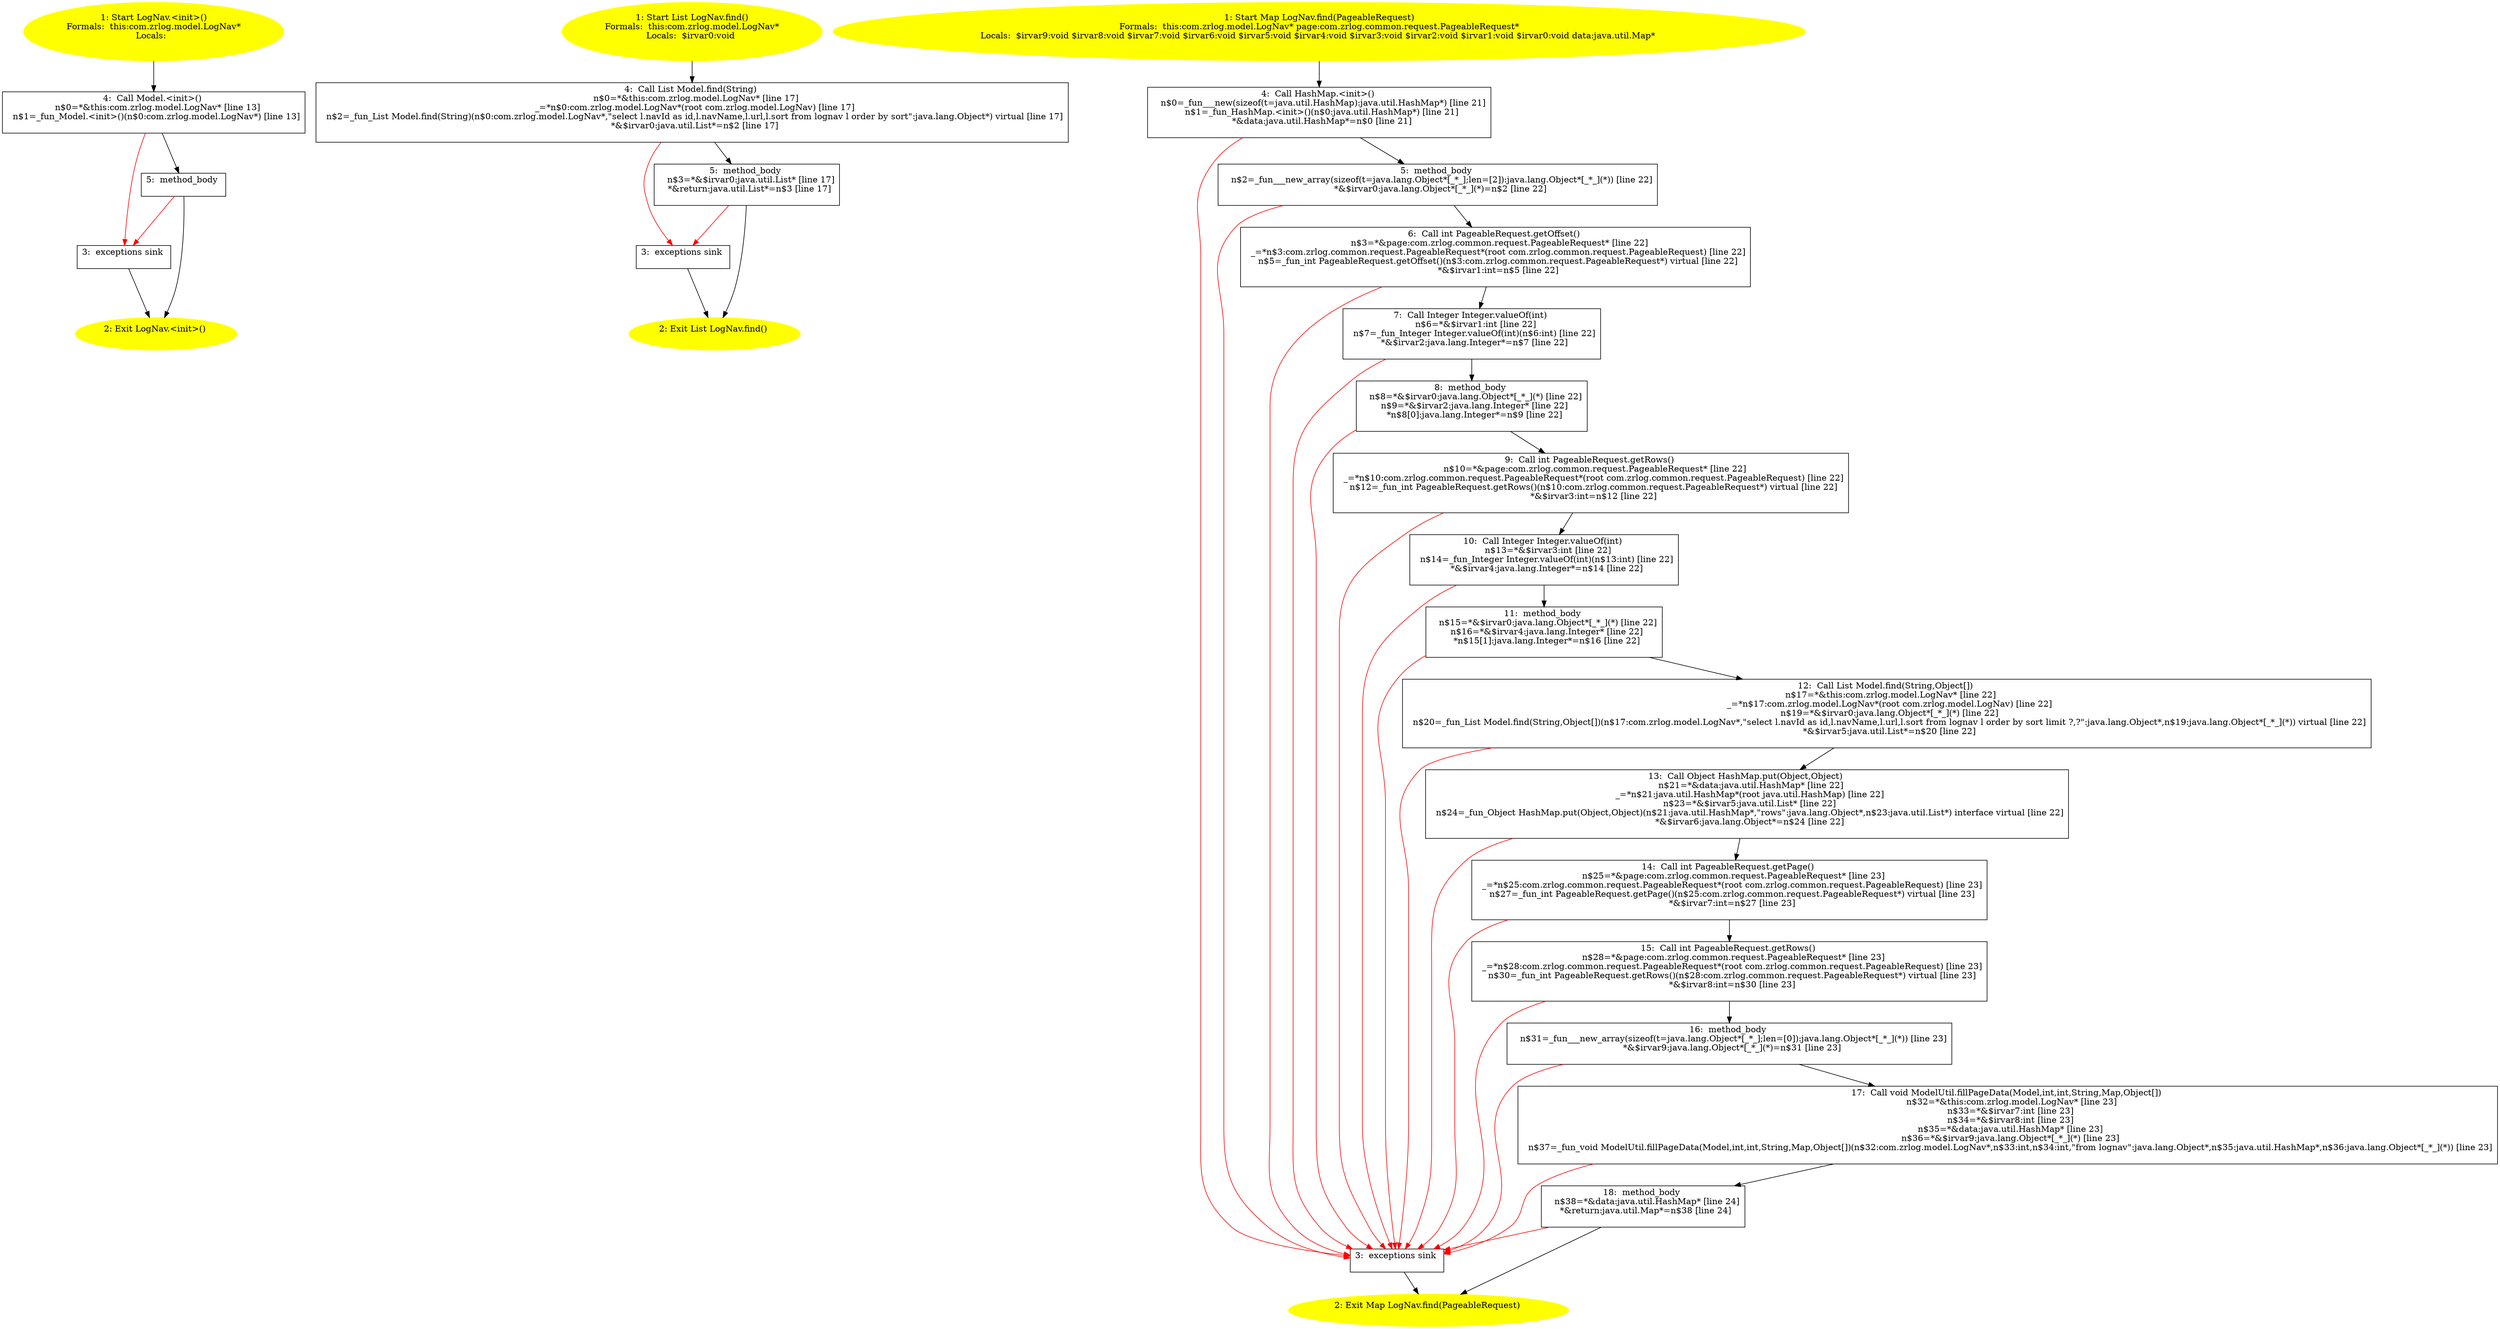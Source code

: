 /* @generated */
digraph cfg {
"com.zrlog.model.LogNav.<init>().1909bb40023f282405d95571c23856bc_1" [label="1: Start LogNav.<init>()\nFormals:  this:com.zrlog.model.LogNav*\nLocals:  \n  " color=yellow style=filled]
	

	 "com.zrlog.model.LogNav.<init>().1909bb40023f282405d95571c23856bc_1" -> "com.zrlog.model.LogNav.<init>().1909bb40023f282405d95571c23856bc_4" ;
"com.zrlog.model.LogNav.<init>().1909bb40023f282405d95571c23856bc_2" [label="2: Exit LogNav.<init>() \n  " color=yellow style=filled]
	

"com.zrlog.model.LogNav.<init>().1909bb40023f282405d95571c23856bc_3" [label="3:  exceptions sink \n  " shape="box"]
	

	 "com.zrlog.model.LogNav.<init>().1909bb40023f282405d95571c23856bc_3" -> "com.zrlog.model.LogNav.<init>().1909bb40023f282405d95571c23856bc_2" ;
"com.zrlog.model.LogNav.<init>().1909bb40023f282405d95571c23856bc_4" [label="4:  Call Model.<init>() \n   n$0=*&this:com.zrlog.model.LogNav* [line 13]\n  n$1=_fun_Model.<init>()(n$0:com.zrlog.model.LogNav*) [line 13]\n " shape="box"]
	

	 "com.zrlog.model.LogNav.<init>().1909bb40023f282405d95571c23856bc_4" -> "com.zrlog.model.LogNav.<init>().1909bb40023f282405d95571c23856bc_5" ;
	 "com.zrlog.model.LogNav.<init>().1909bb40023f282405d95571c23856bc_4" -> "com.zrlog.model.LogNav.<init>().1909bb40023f282405d95571c23856bc_3" [color="red" ];
"com.zrlog.model.LogNav.<init>().1909bb40023f282405d95571c23856bc_5" [label="5:  method_body \n  " shape="box"]
	

	 "com.zrlog.model.LogNav.<init>().1909bb40023f282405d95571c23856bc_5" -> "com.zrlog.model.LogNav.<init>().1909bb40023f282405d95571c23856bc_2" ;
	 "com.zrlog.model.LogNav.<init>().1909bb40023f282405d95571c23856bc_5" -> "com.zrlog.model.LogNav.<init>().1909bb40023f282405d95571c23856bc_3" [color="red" ];
"com.zrlog.model.LogNav.find():java.util.List.c558835a526fe3ad07028c059ae6d434_1" [label="1: Start List LogNav.find()\nFormals:  this:com.zrlog.model.LogNav*\nLocals:  $irvar0:void \n  " color=yellow style=filled]
	

	 "com.zrlog.model.LogNav.find():java.util.List.c558835a526fe3ad07028c059ae6d434_1" -> "com.zrlog.model.LogNav.find():java.util.List.c558835a526fe3ad07028c059ae6d434_4" ;
"com.zrlog.model.LogNav.find():java.util.List.c558835a526fe3ad07028c059ae6d434_2" [label="2: Exit List LogNav.find() \n  " color=yellow style=filled]
	

"com.zrlog.model.LogNav.find():java.util.List.c558835a526fe3ad07028c059ae6d434_3" [label="3:  exceptions sink \n  " shape="box"]
	

	 "com.zrlog.model.LogNav.find():java.util.List.c558835a526fe3ad07028c059ae6d434_3" -> "com.zrlog.model.LogNav.find():java.util.List.c558835a526fe3ad07028c059ae6d434_2" ;
"com.zrlog.model.LogNav.find():java.util.List.c558835a526fe3ad07028c059ae6d434_4" [label="4:  Call List Model.find(String) \n   n$0=*&this:com.zrlog.model.LogNav* [line 17]\n  _=*n$0:com.zrlog.model.LogNav*(root com.zrlog.model.LogNav) [line 17]\n  n$2=_fun_List Model.find(String)(n$0:com.zrlog.model.LogNav*,\"select l.navId as id,l.navName,l.url,l.sort from lognav l order by sort\":java.lang.Object*) virtual [line 17]\n  *&$irvar0:java.util.List*=n$2 [line 17]\n " shape="box"]
	

	 "com.zrlog.model.LogNav.find():java.util.List.c558835a526fe3ad07028c059ae6d434_4" -> "com.zrlog.model.LogNav.find():java.util.List.c558835a526fe3ad07028c059ae6d434_5" ;
	 "com.zrlog.model.LogNav.find():java.util.List.c558835a526fe3ad07028c059ae6d434_4" -> "com.zrlog.model.LogNav.find():java.util.List.c558835a526fe3ad07028c059ae6d434_3" [color="red" ];
"com.zrlog.model.LogNav.find():java.util.List.c558835a526fe3ad07028c059ae6d434_5" [label="5:  method_body \n   n$3=*&$irvar0:java.util.List* [line 17]\n  *&return:java.util.List*=n$3 [line 17]\n " shape="box"]
	

	 "com.zrlog.model.LogNav.find():java.util.List.c558835a526fe3ad07028c059ae6d434_5" -> "com.zrlog.model.LogNav.find():java.util.List.c558835a526fe3ad07028c059ae6d434_2" ;
	 "com.zrlog.model.LogNav.find():java.util.List.c558835a526fe3ad07028c059ae6d434_5" -> "com.zrlog.model.LogNav.find():java.util.List.c558835a526fe3ad07028c059ae6d434_3" [color="red" ];
"com.zrlog.model.LogNav.find(com.zrlog.common.request.PageableRequest):java.util.Map.88c799f4a7dfd086da7c5cff5a730724_1" [label="1: Start Map LogNav.find(PageableRequest)\nFormals:  this:com.zrlog.model.LogNav* page:com.zrlog.common.request.PageableRequest*\nLocals:  $irvar9:void $irvar8:void $irvar7:void $irvar6:void $irvar5:void $irvar4:void $irvar3:void $irvar2:void $irvar1:void $irvar0:void data:java.util.Map* \n  " color=yellow style=filled]
	

	 "com.zrlog.model.LogNav.find(com.zrlog.common.request.PageableRequest):java.util.Map.88c799f4a7dfd086da7c5cff5a730724_1" -> "com.zrlog.model.LogNav.find(com.zrlog.common.request.PageableRequest):java.util.Map.88c799f4a7dfd086da7c5cff5a730724_4" ;
"com.zrlog.model.LogNav.find(com.zrlog.common.request.PageableRequest):java.util.Map.88c799f4a7dfd086da7c5cff5a730724_2" [label="2: Exit Map LogNav.find(PageableRequest) \n  " color=yellow style=filled]
	

"com.zrlog.model.LogNav.find(com.zrlog.common.request.PageableRequest):java.util.Map.88c799f4a7dfd086da7c5cff5a730724_3" [label="3:  exceptions sink \n  " shape="box"]
	

	 "com.zrlog.model.LogNav.find(com.zrlog.common.request.PageableRequest):java.util.Map.88c799f4a7dfd086da7c5cff5a730724_3" -> "com.zrlog.model.LogNav.find(com.zrlog.common.request.PageableRequest):java.util.Map.88c799f4a7dfd086da7c5cff5a730724_2" ;
"com.zrlog.model.LogNav.find(com.zrlog.common.request.PageableRequest):java.util.Map.88c799f4a7dfd086da7c5cff5a730724_4" [label="4:  Call HashMap.<init>() \n   n$0=_fun___new(sizeof(t=java.util.HashMap):java.util.HashMap*) [line 21]\n  n$1=_fun_HashMap.<init>()(n$0:java.util.HashMap*) [line 21]\n  *&data:java.util.HashMap*=n$0 [line 21]\n " shape="box"]
	

	 "com.zrlog.model.LogNav.find(com.zrlog.common.request.PageableRequest):java.util.Map.88c799f4a7dfd086da7c5cff5a730724_4" -> "com.zrlog.model.LogNav.find(com.zrlog.common.request.PageableRequest):java.util.Map.88c799f4a7dfd086da7c5cff5a730724_5" ;
	 "com.zrlog.model.LogNav.find(com.zrlog.common.request.PageableRequest):java.util.Map.88c799f4a7dfd086da7c5cff5a730724_4" -> "com.zrlog.model.LogNav.find(com.zrlog.common.request.PageableRequest):java.util.Map.88c799f4a7dfd086da7c5cff5a730724_3" [color="red" ];
"com.zrlog.model.LogNav.find(com.zrlog.common.request.PageableRequest):java.util.Map.88c799f4a7dfd086da7c5cff5a730724_5" [label="5:  method_body \n   n$2=_fun___new_array(sizeof(t=java.lang.Object*[_*_];len=[2]):java.lang.Object*[_*_](*)) [line 22]\n  *&$irvar0:java.lang.Object*[_*_](*)=n$2 [line 22]\n " shape="box"]
	

	 "com.zrlog.model.LogNav.find(com.zrlog.common.request.PageableRequest):java.util.Map.88c799f4a7dfd086da7c5cff5a730724_5" -> "com.zrlog.model.LogNav.find(com.zrlog.common.request.PageableRequest):java.util.Map.88c799f4a7dfd086da7c5cff5a730724_6" ;
	 "com.zrlog.model.LogNav.find(com.zrlog.common.request.PageableRequest):java.util.Map.88c799f4a7dfd086da7c5cff5a730724_5" -> "com.zrlog.model.LogNav.find(com.zrlog.common.request.PageableRequest):java.util.Map.88c799f4a7dfd086da7c5cff5a730724_3" [color="red" ];
"com.zrlog.model.LogNav.find(com.zrlog.common.request.PageableRequest):java.util.Map.88c799f4a7dfd086da7c5cff5a730724_6" [label="6:  Call int PageableRequest.getOffset() \n   n$3=*&page:com.zrlog.common.request.PageableRequest* [line 22]\n  _=*n$3:com.zrlog.common.request.PageableRequest*(root com.zrlog.common.request.PageableRequest) [line 22]\n  n$5=_fun_int PageableRequest.getOffset()(n$3:com.zrlog.common.request.PageableRequest*) virtual [line 22]\n  *&$irvar1:int=n$5 [line 22]\n " shape="box"]
	

	 "com.zrlog.model.LogNav.find(com.zrlog.common.request.PageableRequest):java.util.Map.88c799f4a7dfd086da7c5cff5a730724_6" -> "com.zrlog.model.LogNav.find(com.zrlog.common.request.PageableRequest):java.util.Map.88c799f4a7dfd086da7c5cff5a730724_7" ;
	 "com.zrlog.model.LogNav.find(com.zrlog.common.request.PageableRequest):java.util.Map.88c799f4a7dfd086da7c5cff5a730724_6" -> "com.zrlog.model.LogNav.find(com.zrlog.common.request.PageableRequest):java.util.Map.88c799f4a7dfd086da7c5cff5a730724_3" [color="red" ];
"com.zrlog.model.LogNav.find(com.zrlog.common.request.PageableRequest):java.util.Map.88c799f4a7dfd086da7c5cff5a730724_7" [label="7:  Call Integer Integer.valueOf(int) \n   n$6=*&$irvar1:int [line 22]\n  n$7=_fun_Integer Integer.valueOf(int)(n$6:int) [line 22]\n  *&$irvar2:java.lang.Integer*=n$7 [line 22]\n " shape="box"]
	

	 "com.zrlog.model.LogNav.find(com.zrlog.common.request.PageableRequest):java.util.Map.88c799f4a7dfd086da7c5cff5a730724_7" -> "com.zrlog.model.LogNav.find(com.zrlog.common.request.PageableRequest):java.util.Map.88c799f4a7dfd086da7c5cff5a730724_8" ;
	 "com.zrlog.model.LogNav.find(com.zrlog.common.request.PageableRequest):java.util.Map.88c799f4a7dfd086da7c5cff5a730724_7" -> "com.zrlog.model.LogNav.find(com.zrlog.common.request.PageableRequest):java.util.Map.88c799f4a7dfd086da7c5cff5a730724_3" [color="red" ];
"com.zrlog.model.LogNav.find(com.zrlog.common.request.PageableRequest):java.util.Map.88c799f4a7dfd086da7c5cff5a730724_8" [label="8:  method_body \n   n$8=*&$irvar0:java.lang.Object*[_*_](*) [line 22]\n  n$9=*&$irvar2:java.lang.Integer* [line 22]\n  *n$8[0]:java.lang.Integer*=n$9 [line 22]\n " shape="box"]
	

	 "com.zrlog.model.LogNav.find(com.zrlog.common.request.PageableRequest):java.util.Map.88c799f4a7dfd086da7c5cff5a730724_8" -> "com.zrlog.model.LogNav.find(com.zrlog.common.request.PageableRequest):java.util.Map.88c799f4a7dfd086da7c5cff5a730724_9" ;
	 "com.zrlog.model.LogNav.find(com.zrlog.common.request.PageableRequest):java.util.Map.88c799f4a7dfd086da7c5cff5a730724_8" -> "com.zrlog.model.LogNav.find(com.zrlog.common.request.PageableRequest):java.util.Map.88c799f4a7dfd086da7c5cff5a730724_3" [color="red" ];
"com.zrlog.model.LogNav.find(com.zrlog.common.request.PageableRequest):java.util.Map.88c799f4a7dfd086da7c5cff5a730724_9" [label="9:  Call int PageableRequest.getRows() \n   n$10=*&page:com.zrlog.common.request.PageableRequest* [line 22]\n  _=*n$10:com.zrlog.common.request.PageableRequest*(root com.zrlog.common.request.PageableRequest) [line 22]\n  n$12=_fun_int PageableRequest.getRows()(n$10:com.zrlog.common.request.PageableRequest*) virtual [line 22]\n  *&$irvar3:int=n$12 [line 22]\n " shape="box"]
	

	 "com.zrlog.model.LogNav.find(com.zrlog.common.request.PageableRequest):java.util.Map.88c799f4a7dfd086da7c5cff5a730724_9" -> "com.zrlog.model.LogNav.find(com.zrlog.common.request.PageableRequest):java.util.Map.88c799f4a7dfd086da7c5cff5a730724_10" ;
	 "com.zrlog.model.LogNav.find(com.zrlog.common.request.PageableRequest):java.util.Map.88c799f4a7dfd086da7c5cff5a730724_9" -> "com.zrlog.model.LogNav.find(com.zrlog.common.request.PageableRequest):java.util.Map.88c799f4a7dfd086da7c5cff5a730724_3" [color="red" ];
"com.zrlog.model.LogNav.find(com.zrlog.common.request.PageableRequest):java.util.Map.88c799f4a7dfd086da7c5cff5a730724_10" [label="10:  Call Integer Integer.valueOf(int) \n   n$13=*&$irvar3:int [line 22]\n  n$14=_fun_Integer Integer.valueOf(int)(n$13:int) [line 22]\n  *&$irvar4:java.lang.Integer*=n$14 [line 22]\n " shape="box"]
	

	 "com.zrlog.model.LogNav.find(com.zrlog.common.request.PageableRequest):java.util.Map.88c799f4a7dfd086da7c5cff5a730724_10" -> "com.zrlog.model.LogNav.find(com.zrlog.common.request.PageableRequest):java.util.Map.88c799f4a7dfd086da7c5cff5a730724_11" ;
	 "com.zrlog.model.LogNav.find(com.zrlog.common.request.PageableRequest):java.util.Map.88c799f4a7dfd086da7c5cff5a730724_10" -> "com.zrlog.model.LogNav.find(com.zrlog.common.request.PageableRequest):java.util.Map.88c799f4a7dfd086da7c5cff5a730724_3" [color="red" ];
"com.zrlog.model.LogNav.find(com.zrlog.common.request.PageableRequest):java.util.Map.88c799f4a7dfd086da7c5cff5a730724_11" [label="11:  method_body \n   n$15=*&$irvar0:java.lang.Object*[_*_](*) [line 22]\n  n$16=*&$irvar4:java.lang.Integer* [line 22]\n  *n$15[1]:java.lang.Integer*=n$16 [line 22]\n " shape="box"]
	

	 "com.zrlog.model.LogNav.find(com.zrlog.common.request.PageableRequest):java.util.Map.88c799f4a7dfd086da7c5cff5a730724_11" -> "com.zrlog.model.LogNav.find(com.zrlog.common.request.PageableRequest):java.util.Map.88c799f4a7dfd086da7c5cff5a730724_12" ;
	 "com.zrlog.model.LogNav.find(com.zrlog.common.request.PageableRequest):java.util.Map.88c799f4a7dfd086da7c5cff5a730724_11" -> "com.zrlog.model.LogNav.find(com.zrlog.common.request.PageableRequest):java.util.Map.88c799f4a7dfd086da7c5cff5a730724_3" [color="red" ];
"com.zrlog.model.LogNav.find(com.zrlog.common.request.PageableRequest):java.util.Map.88c799f4a7dfd086da7c5cff5a730724_12" [label="12:  Call List Model.find(String,Object[]) \n   n$17=*&this:com.zrlog.model.LogNav* [line 22]\n  _=*n$17:com.zrlog.model.LogNav*(root com.zrlog.model.LogNav) [line 22]\n  n$19=*&$irvar0:java.lang.Object*[_*_](*) [line 22]\n  n$20=_fun_List Model.find(String,Object[])(n$17:com.zrlog.model.LogNav*,\"select l.navId as id,l.navName,l.url,l.sort from lognav l order by sort limit ?,?\":java.lang.Object*,n$19:java.lang.Object*[_*_](*)) virtual [line 22]\n  *&$irvar5:java.util.List*=n$20 [line 22]\n " shape="box"]
	

	 "com.zrlog.model.LogNav.find(com.zrlog.common.request.PageableRequest):java.util.Map.88c799f4a7dfd086da7c5cff5a730724_12" -> "com.zrlog.model.LogNav.find(com.zrlog.common.request.PageableRequest):java.util.Map.88c799f4a7dfd086da7c5cff5a730724_13" ;
	 "com.zrlog.model.LogNav.find(com.zrlog.common.request.PageableRequest):java.util.Map.88c799f4a7dfd086da7c5cff5a730724_12" -> "com.zrlog.model.LogNav.find(com.zrlog.common.request.PageableRequest):java.util.Map.88c799f4a7dfd086da7c5cff5a730724_3" [color="red" ];
"com.zrlog.model.LogNav.find(com.zrlog.common.request.PageableRequest):java.util.Map.88c799f4a7dfd086da7c5cff5a730724_13" [label="13:  Call Object HashMap.put(Object,Object) \n   n$21=*&data:java.util.HashMap* [line 22]\n  _=*n$21:java.util.HashMap*(root java.util.HashMap) [line 22]\n  n$23=*&$irvar5:java.util.List* [line 22]\n  n$24=_fun_Object HashMap.put(Object,Object)(n$21:java.util.HashMap*,\"rows\":java.lang.Object*,n$23:java.util.List*) interface virtual [line 22]\n  *&$irvar6:java.lang.Object*=n$24 [line 22]\n " shape="box"]
	

	 "com.zrlog.model.LogNav.find(com.zrlog.common.request.PageableRequest):java.util.Map.88c799f4a7dfd086da7c5cff5a730724_13" -> "com.zrlog.model.LogNav.find(com.zrlog.common.request.PageableRequest):java.util.Map.88c799f4a7dfd086da7c5cff5a730724_14" ;
	 "com.zrlog.model.LogNav.find(com.zrlog.common.request.PageableRequest):java.util.Map.88c799f4a7dfd086da7c5cff5a730724_13" -> "com.zrlog.model.LogNav.find(com.zrlog.common.request.PageableRequest):java.util.Map.88c799f4a7dfd086da7c5cff5a730724_3" [color="red" ];
"com.zrlog.model.LogNav.find(com.zrlog.common.request.PageableRequest):java.util.Map.88c799f4a7dfd086da7c5cff5a730724_14" [label="14:  Call int PageableRequest.getPage() \n   n$25=*&page:com.zrlog.common.request.PageableRequest* [line 23]\n  _=*n$25:com.zrlog.common.request.PageableRequest*(root com.zrlog.common.request.PageableRequest) [line 23]\n  n$27=_fun_int PageableRequest.getPage()(n$25:com.zrlog.common.request.PageableRequest*) virtual [line 23]\n  *&$irvar7:int=n$27 [line 23]\n " shape="box"]
	

	 "com.zrlog.model.LogNav.find(com.zrlog.common.request.PageableRequest):java.util.Map.88c799f4a7dfd086da7c5cff5a730724_14" -> "com.zrlog.model.LogNav.find(com.zrlog.common.request.PageableRequest):java.util.Map.88c799f4a7dfd086da7c5cff5a730724_15" ;
	 "com.zrlog.model.LogNav.find(com.zrlog.common.request.PageableRequest):java.util.Map.88c799f4a7dfd086da7c5cff5a730724_14" -> "com.zrlog.model.LogNav.find(com.zrlog.common.request.PageableRequest):java.util.Map.88c799f4a7dfd086da7c5cff5a730724_3" [color="red" ];
"com.zrlog.model.LogNav.find(com.zrlog.common.request.PageableRequest):java.util.Map.88c799f4a7dfd086da7c5cff5a730724_15" [label="15:  Call int PageableRequest.getRows() \n   n$28=*&page:com.zrlog.common.request.PageableRequest* [line 23]\n  _=*n$28:com.zrlog.common.request.PageableRequest*(root com.zrlog.common.request.PageableRequest) [line 23]\n  n$30=_fun_int PageableRequest.getRows()(n$28:com.zrlog.common.request.PageableRequest*) virtual [line 23]\n  *&$irvar8:int=n$30 [line 23]\n " shape="box"]
	

	 "com.zrlog.model.LogNav.find(com.zrlog.common.request.PageableRequest):java.util.Map.88c799f4a7dfd086da7c5cff5a730724_15" -> "com.zrlog.model.LogNav.find(com.zrlog.common.request.PageableRequest):java.util.Map.88c799f4a7dfd086da7c5cff5a730724_16" ;
	 "com.zrlog.model.LogNav.find(com.zrlog.common.request.PageableRequest):java.util.Map.88c799f4a7dfd086da7c5cff5a730724_15" -> "com.zrlog.model.LogNav.find(com.zrlog.common.request.PageableRequest):java.util.Map.88c799f4a7dfd086da7c5cff5a730724_3" [color="red" ];
"com.zrlog.model.LogNav.find(com.zrlog.common.request.PageableRequest):java.util.Map.88c799f4a7dfd086da7c5cff5a730724_16" [label="16:  method_body \n   n$31=_fun___new_array(sizeof(t=java.lang.Object*[_*_];len=[0]):java.lang.Object*[_*_](*)) [line 23]\n  *&$irvar9:java.lang.Object*[_*_](*)=n$31 [line 23]\n " shape="box"]
	

	 "com.zrlog.model.LogNav.find(com.zrlog.common.request.PageableRequest):java.util.Map.88c799f4a7dfd086da7c5cff5a730724_16" -> "com.zrlog.model.LogNav.find(com.zrlog.common.request.PageableRequest):java.util.Map.88c799f4a7dfd086da7c5cff5a730724_17" ;
	 "com.zrlog.model.LogNav.find(com.zrlog.common.request.PageableRequest):java.util.Map.88c799f4a7dfd086da7c5cff5a730724_16" -> "com.zrlog.model.LogNav.find(com.zrlog.common.request.PageableRequest):java.util.Map.88c799f4a7dfd086da7c5cff5a730724_3" [color="red" ];
"com.zrlog.model.LogNav.find(com.zrlog.common.request.PageableRequest):java.util.Map.88c799f4a7dfd086da7c5cff5a730724_17" [label="17:  Call void ModelUtil.fillPageData(Model,int,int,String,Map,Object[]) \n   n$32=*&this:com.zrlog.model.LogNav* [line 23]\n  n$33=*&$irvar7:int [line 23]\n  n$34=*&$irvar8:int [line 23]\n  n$35=*&data:java.util.HashMap* [line 23]\n  n$36=*&$irvar9:java.lang.Object*[_*_](*) [line 23]\n  n$37=_fun_void ModelUtil.fillPageData(Model,int,int,String,Map,Object[])(n$32:com.zrlog.model.LogNav*,n$33:int,n$34:int,\"from lognav\":java.lang.Object*,n$35:java.util.HashMap*,n$36:java.lang.Object*[_*_](*)) [line 23]\n " shape="box"]
	

	 "com.zrlog.model.LogNav.find(com.zrlog.common.request.PageableRequest):java.util.Map.88c799f4a7dfd086da7c5cff5a730724_17" -> "com.zrlog.model.LogNav.find(com.zrlog.common.request.PageableRequest):java.util.Map.88c799f4a7dfd086da7c5cff5a730724_18" ;
	 "com.zrlog.model.LogNav.find(com.zrlog.common.request.PageableRequest):java.util.Map.88c799f4a7dfd086da7c5cff5a730724_17" -> "com.zrlog.model.LogNav.find(com.zrlog.common.request.PageableRequest):java.util.Map.88c799f4a7dfd086da7c5cff5a730724_3" [color="red" ];
"com.zrlog.model.LogNav.find(com.zrlog.common.request.PageableRequest):java.util.Map.88c799f4a7dfd086da7c5cff5a730724_18" [label="18:  method_body \n   n$38=*&data:java.util.HashMap* [line 24]\n  *&return:java.util.Map*=n$38 [line 24]\n " shape="box"]
	

	 "com.zrlog.model.LogNav.find(com.zrlog.common.request.PageableRequest):java.util.Map.88c799f4a7dfd086da7c5cff5a730724_18" -> "com.zrlog.model.LogNav.find(com.zrlog.common.request.PageableRequest):java.util.Map.88c799f4a7dfd086da7c5cff5a730724_2" ;
	 "com.zrlog.model.LogNav.find(com.zrlog.common.request.PageableRequest):java.util.Map.88c799f4a7dfd086da7c5cff5a730724_18" -> "com.zrlog.model.LogNav.find(com.zrlog.common.request.PageableRequest):java.util.Map.88c799f4a7dfd086da7c5cff5a730724_3" [color="red" ];
}
